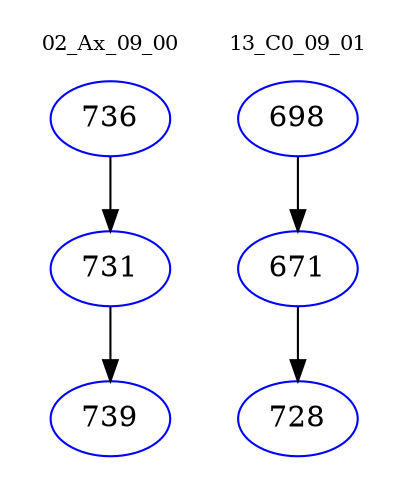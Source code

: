 digraph{
subgraph cluster_0 {
color = white
label = "02_Ax_09_00";
fontsize=10;
T0_736 [label="736", color="blue"]
T0_736 -> T0_731 [color="black"]
T0_731 [label="731", color="blue"]
T0_731 -> T0_739 [color="black"]
T0_739 [label="739", color="blue"]
}
subgraph cluster_1 {
color = white
label = "13_C0_09_01";
fontsize=10;
T1_698 [label="698", color="blue"]
T1_698 -> T1_671 [color="black"]
T1_671 [label="671", color="blue"]
T1_671 -> T1_728 [color="black"]
T1_728 [label="728", color="blue"]
}
}
